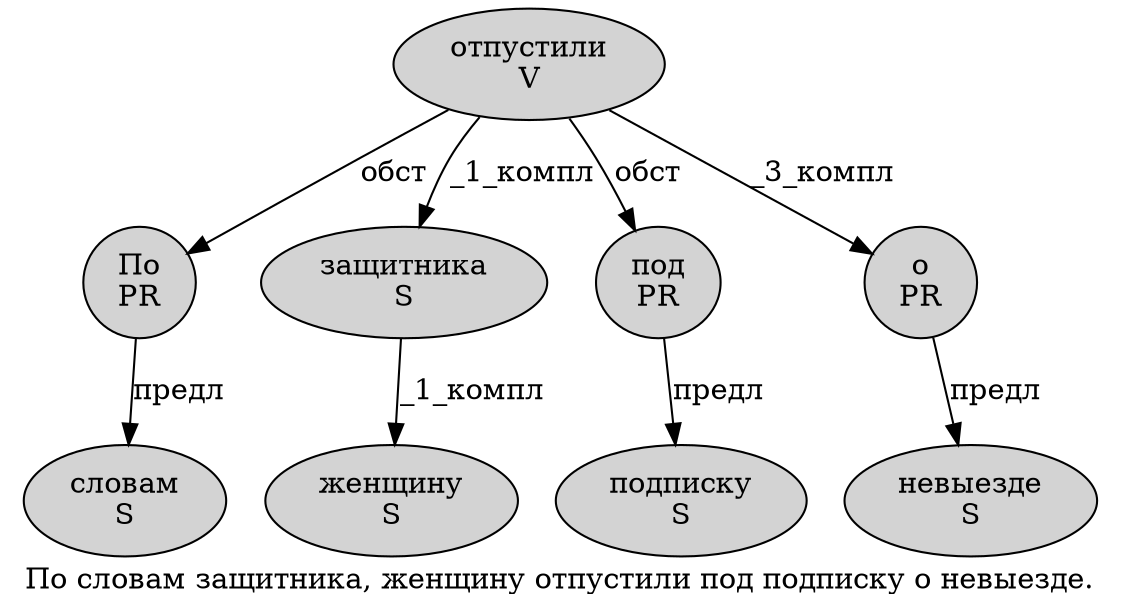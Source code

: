 digraph SENTENCE_11 {
	graph [label="По словам защитника, женщину отпустили под подписку о невыезде."]
	node [style=filled]
		0 [label="По
PR" color="" fillcolor=lightgray penwidth=1 shape=ellipse]
		1 [label="словам
S" color="" fillcolor=lightgray penwidth=1 shape=ellipse]
		2 [label="защитника
S" color="" fillcolor=lightgray penwidth=1 shape=ellipse]
		4 [label="женщину
S" color="" fillcolor=lightgray penwidth=1 shape=ellipse]
		5 [label="отпустили
V" color="" fillcolor=lightgray penwidth=1 shape=ellipse]
		6 [label="под
PR" color="" fillcolor=lightgray penwidth=1 shape=ellipse]
		7 [label="подписку
S" color="" fillcolor=lightgray penwidth=1 shape=ellipse]
		8 [label="о
PR" color="" fillcolor=lightgray penwidth=1 shape=ellipse]
		9 [label="невыезде
S" color="" fillcolor=lightgray penwidth=1 shape=ellipse]
			0 -> 1 [label="предл"]
			2 -> 4 [label="_1_компл"]
			8 -> 9 [label="предл"]
			5 -> 0 [label="обст"]
			5 -> 2 [label="_1_компл"]
			5 -> 6 [label="обст"]
			5 -> 8 [label="_3_компл"]
			6 -> 7 [label="предл"]
}